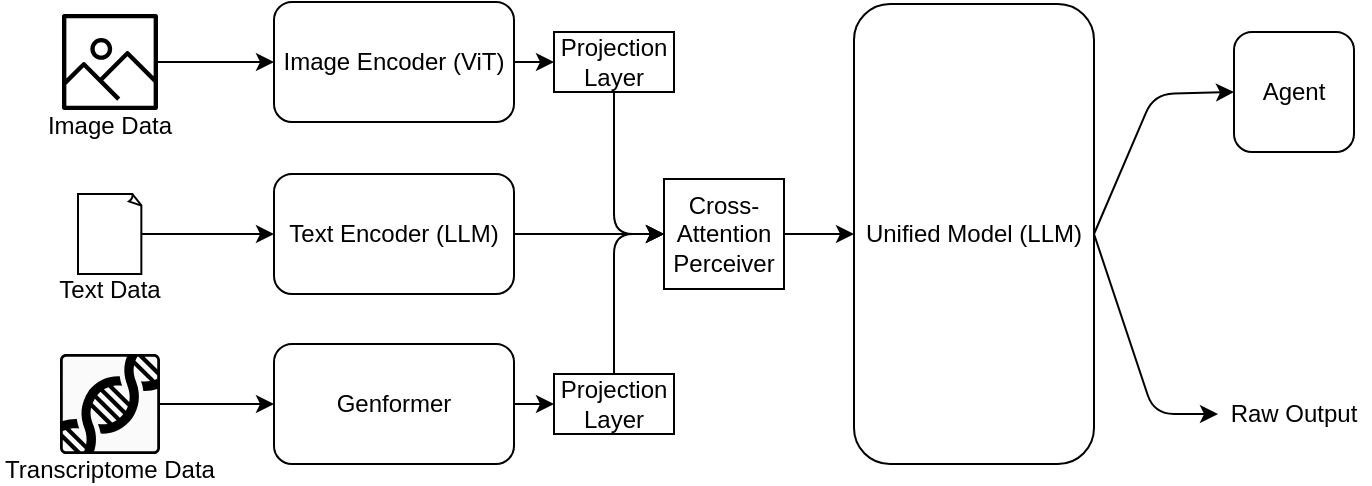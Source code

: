 <mxfile>
    <diagram id="wDy-_77yIztDSfh1fqda" name="Page-1">
        <mxGraphModel dx="501" dy="346" grid="1" gridSize="10" guides="1" tooltips="1" connect="1" arrows="1" fold="1" page="1" pageScale="1" pageWidth="850" pageHeight="1100" math="0" shadow="0">
            <root>
                <mxCell id="0"/>
                <mxCell id="1" parent="0"/>
                <mxCell id="23" value="" style="edgeStyle=none;html=1;" parent="1" source="2" target="10" edge="1">
                    <mxGeometry relative="1" as="geometry"/>
                </mxCell>
                <mxCell id="2" value="" style="sketch=0;outlineConnect=0;fontColor=#ffffff;gradientColor=none;fillColor=#000000;strokeColor=#000000;dashed=0;verticalLabelPosition=bottom;verticalAlign=top;align=center;html=1;fontSize=12;fontStyle=0;aspect=fixed;pointerEvents=1;shape=mxgraph.aws4.container_registry_image;" parent="1" vertex="1">
                    <mxGeometry x="94" y="110" width="48" height="48" as="geometry"/>
                </mxCell>
                <mxCell id="24" value="" style="edgeStyle=none;html=1;" parent="1" source="3" target="8" edge="1">
                    <mxGeometry relative="1" as="geometry"/>
                </mxCell>
                <mxCell id="3" value="" style="whiteSpace=wrap;html=1;shape=mxgraph.basic.document" parent="1" vertex="1">
                    <mxGeometry x="102" y="200" width="32" height="40" as="geometry"/>
                </mxCell>
                <mxCell id="25" value="" style="edgeStyle=none;html=1;" parent="1" source="4" target="9" edge="1">
                    <mxGeometry relative="1" as="geometry"/>
                </mxCell>
                <mxCell id="4" value="" style="sketch=0;points=[[0.015,0.015,0],[0.985,0.015,0],[0.985,0.985,0],[0.015,0.985,0],[0.25,0,0],[0.5,0,0],[0.75,0,0],[1,0.25,0],[1,0.5,0],[1,0.75,0],[0.75,1,0],[0.5,1,0],[0.25,1,0],[0,0.75,0],[0,0.5,0],[0,0.25,0]];verticalLabelPosition=bottom;html=1;verticalAlign=top;aspect=fixed;align=center;pointerEvents=1;shape=mxgraph.cisco19.rect;prIcon=cisco_dna_center;fillColor=#FAFAFA;strokeColor=#000000;" parent="1" vertex="1">
                    <mxGeometry x="93" y="280" width="50" height="50" as="geometry"/>
                </mxCell>
                <mxCell id="5" value="Image Data" style="text;html=1;align=center;verticalAlign=middle;whiteSpace=wrap;rounded=0;" parent="1" vertex="1">
                    <mxGeometry x="80" y="160" width="76" height="12" as="geometry"/>
                </mxCell>
                <mxCell id="6" value="Text Data" style="text;html=1;align=center;verticalAlign=middle;whiteSpace=wrap;rounded=0;" parent="1" vertex="1">
                    <mxGeometry x="80" y="242" width="76" height="12" as="geometry"/>
                </mxCell>
                <mxCell id="7" value="Transcriptome Data" style="text;html=1;align=center;verticalAlign=middle;whiteSpace=wrap;rounded=0;" parent="1" vertex="1">
                    <mxGeometry x="63" y="332" width="110" height="12" as="geometry"/>
                </mxCell>
                <mxCell id="21" style="edgeStyle=none;html=1;exitX=1;exitY=0.5;exitDx=0;exitDy=0;entryX=0;entryY=0.5;entryDx=0;entryDy=0;" parent="1" source="8" target="16" edge="1">
                    <mxGeometry relative="1" as="geometry"/>
                </mxCell>
                <mxCell id="8" value="Text Encoder (LLM)" style="rounded=1;whiteSpace=wrap;html=1;" parent="1" vertex="1">
                    <mxGeometry x="200" y="190" width="120" height="60" as="geometry"/>
                </mxCell>
                <mxCell id="22" style="edgeStyle=none;html=1;exitX=1;exitY=0.5;exitDx=0;exitDy=0;entryX=0;entryY=0.5;entryDx=0;entryDy=0;" parent="1" source="9" target="12" edge="1">
                    <mxGeometry relative="1" as="geometry"/>
                </mxCell>
                <mxCell id="9" value="Genformer" style="rounded=1;whiteSpace=wrap;html=1;strokeColor=#000000;" parent="1" vertex="1">
                    <mxGeometry x="200" y="275" width="120" height="60" as="geometry"/>
                </mxCell>
                <mxCell id="20" style="edgeStyle=none;html=1;exitX=1;exitY=0.5;exitDx=0;exitDy=0;entryX=0;entryY=0.5;entryDx=0;entryDy=0;" parent="1" source="10" target="15" edge="1">
                    <mxGeometry relative="1" as="geometry"/>
                </mxCell>
                <mxCell id="10" value="Image Encoder (ViT)" style="rounded=1;whiteSpace=wrap;html=1;" parent="1" vertex="1">
                    <mxGeometry x="200" y="104" width="120" height="60" as="geometry"/>
                </mxCell>
                <mxCell id="28" style="edgeStyle=none;html=1;exitX=1;exitY=0.5;exitDx=0;exitDy=0;entryX=0;entryY=0.5;entryDx=0;entryDy=0;" parent="1" source="11" target="26" edge="1">
                    <mxGeometry relative="1" as="geometry">
                        <Array as="points">
                            <mxPoint x="640" y="150"/>
                        </Array>
                    </mxGeometry>
                </mxCell>
                <mxCell id="30" style="edgeStyle=none;html=1;exitX=1;exitY=0.5;exitDx=0;exitDy=0;entryX=0;entryY=0.5;entryDx=0;entryDy=0;" parent="1" source="11" target="27" edge="1">
                    <mxGeometry relative="1" as="geometry">
                        <Array as="points">
                            <mxPoint x="640" y="310"/>
                        </Array>
                    </mxGeometry>
                </mxCell>
                <mxCell id="11" value="Unified Model (LLM)" style="rounded=1;whiteSpace=wrap;html=1;" parent="1" vertex="1">
                    <mxGeometry x="490" y="105" width="120" height="230" as="geometry"/>
                </mxCell>
                <mxCell id="18" style="edgeStyle=none;html=1;exitX=0.5;exitY=0;exitDx=0;exitDy=0;entryX=0;entryY=0.5;entryDx=0;entryDy=0;" parent="1" source="12" target="16" edge="1">
                    <mxGeometry relative="1" as="geometry">
                        <Array as="points">
                            <mxPoint x="370" y="220"/>
                        </Array>
                    </mxGeometry>
                </mxCell>
                <mxCell id="12" value="Projection Layer" style="rounded=0;whiteSpace=wrap;html=1;" parent="1" vertex="1">
                    <mxGeometry x="340" y="290" width="60" height="30" as="geometry"/>
                </mxCell>
                <mxCell id="17" style="edgeStyle=none;html=1;exitX=0.5;exitY=1;exitDx=0;exitDy=0;entryX=0;entryY=0.5;entryDx=0;entryDy=0;" parent="1" source="15" target="16" edge="1">
                    <mxGeometry relative="1" as="geometry">
                        <Array as="points">
                            <mxPoint x="370" y="220"/>
                        </Array>
                    </mxGeometry>
                </mxCell>
                <mxCell id="15" value="Projection Layer" style="rounded=0;whiteSpace=wrap;html=1;" parent="1" vertex="1">
                    <mxGeometry x="340" y="119" width="60" height="30" as="geometry"/>
                </mxCell>
                <mxCell id="19" style="edgeStyle=none;html=1;exitX=1;exitY=0.5;exitDx=0;exitDy=0;entryX=0;entryY=0.5;entryDx=0;entryDy=0;" parent="1" source="16" target="11" edge="1">
                    <mxGeometry relative="1" as="geometry"/>
                </mxCell>
                <mxCell id="16" value="Cross-Attention Perceiver" style="rounded=0;whiteSpace=wrap;html=1;" parent="1" vertex="1">
                    <mxGeometry x="395" y="192.5" width="60" height="55" as="geometry"/>
                </mxCell>
                <mxCell id="26" value="Agent" style="rounded=1;whiteSpace=wrap;html=1;" parent="1" vertex="1">
                    <mxGeometry x="680" y="119" width="60" height="60" as="geometry"/>
                </mxCell>
                <mxCell id="27" value="Raw Output" style="text;html=1;align=center;verticalAlign=middle;whiteSpace=wrap;rounded=0;" parent="1" vertex="1">
                    <mxGeometry x="672" y="290" width="76" height="40" as="geometry"/>
                </mxCell>
            </root>
        </mxGraphModel>
    </diagram>
</mxfile>